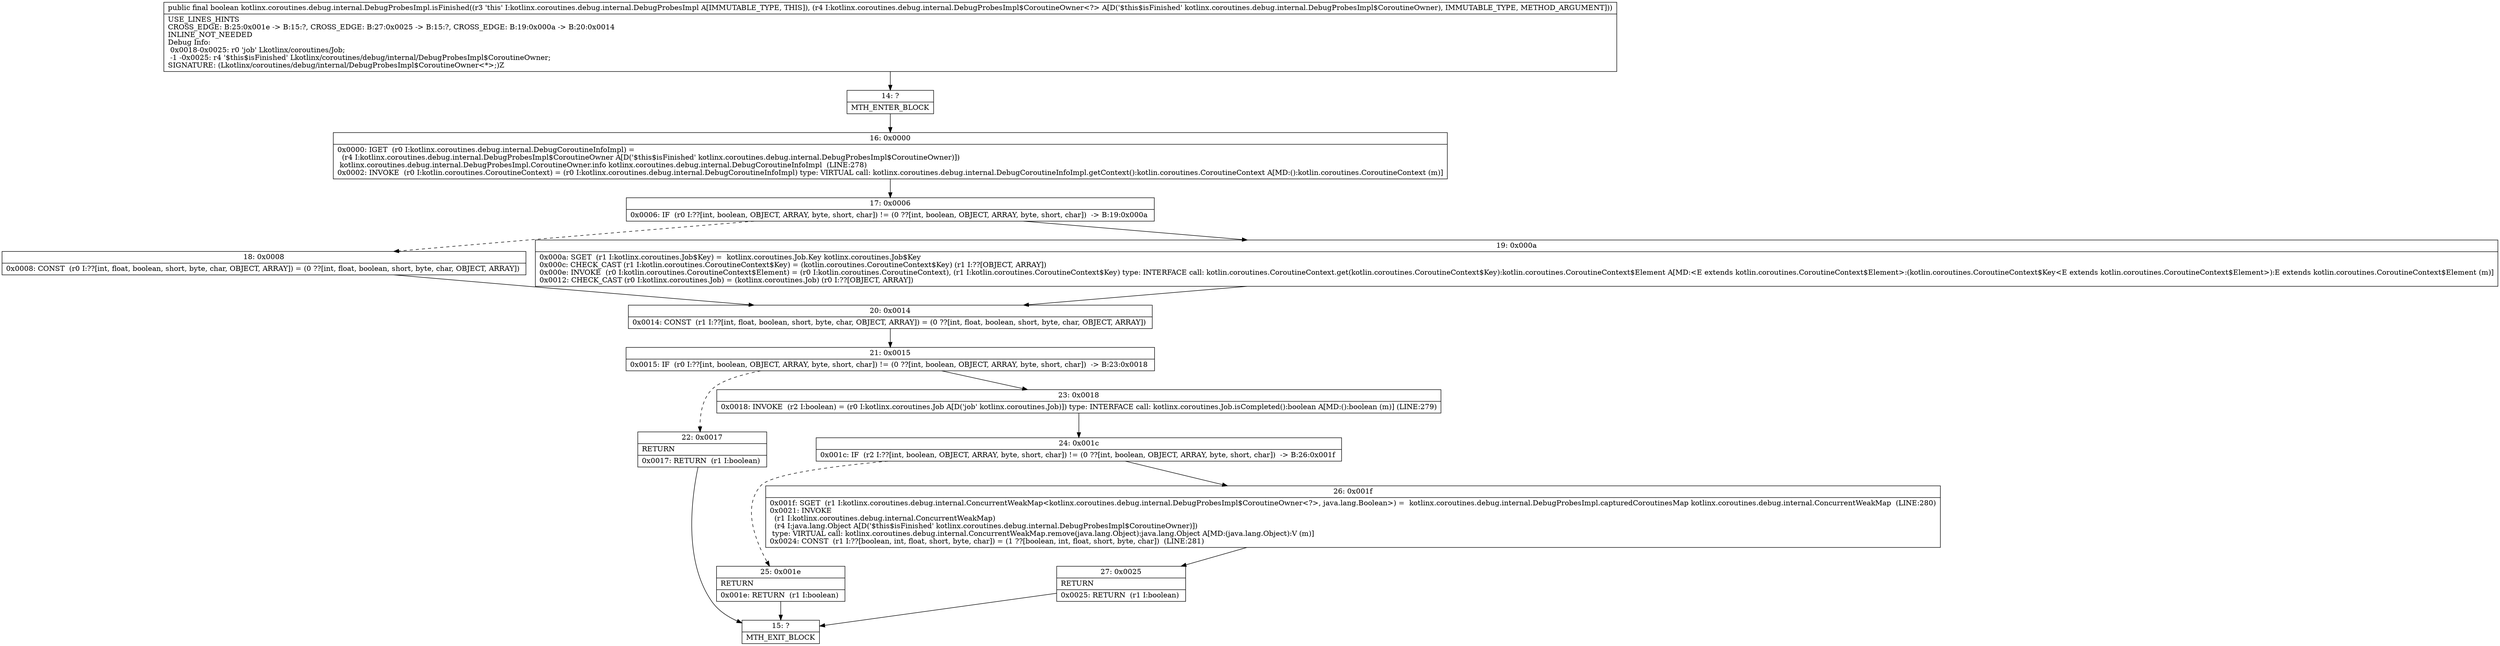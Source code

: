 digraph "CFG forkotlinx.coroutines.debug.internal.DebugProbesImpl.isFinished(Lkotlinx\/coroutines\/debug\/internal\/DebugProbesImpl$CoroutineOwner;)Z" {
Node_14 [shape=record,label="{14\:\ ?|MTH_ENTER_BLOCK\l}"];
Node_16 [shape=record,label="{16\:\ 0x0000|0x0000: IGET  (r0 I:kotlinx.coroutines.debug.internal.DebugCoroutineInfoImpl) = \l  (r4 I:kotlinx.coroutines.debug.internal.DebugProbesImpl$CoroutineOwner A[D('$this$isFinished' kotlinx.coroutines.debug.internal.DebugProbesImpl$CoroutineOwner)])\l kotlinx.coroutines.debug.internal.DebugProbesImpl.CoroutineOwner.info kotlinx.coroutines.debug.internal.DebugCoroutineInfoImpl  (LINE:278)\l0x0002: INVOKE  (r0 I:kotlin.coroutines.CoroutineContext) = (r0 I:kotlinx.coroutines.debug.internal.DebugCoroutineInfoImpl) type: VIRTUAL call: kotlinx.coroutines.debug.internal.DebugCoroutineInfoImpl.getContext():kotlin.coroutines.CoroutineContext A[MD:():kotlin.coroutines.CoroutineContext (m)]\l}"];
Node_17 [shape=record,label="{17\:\ 0x0006|0x0006: IF  (r0 I:??[int, boolean, OBJECT, ARRAY, byte, short, char]) != (0 ??[int, boolean, OBJECT, ARRAY, byte, short, char])  \-\> B:19:0x000a \l}"];
Node_18 [shape=record,label="{18\:\ 0x0008|0x0008: CONST  (r0 I:??[int, float, boolean, short, byte, char, OBJECT, ARRAY]) = (0 ??[int, float, boolean, short, byte, char, OBJECT, ARRAY]) \l}"];
Node_20 [shape=record,label="{20\:\ 0x0014|0x0014: CONST  (r1 I:??[int, float, boolean, short, byte, char, OBJECT, ARRAY]) = (0 ??[int, float, boolean, short, byte, char, OBJECT, ARRAY]) \l}"];
Node_21 [shape=record,label="{21\:\ 0x0015|0x0015: IF  (r0 I:??[int, boolean, OBJECT, ARRAY, byte, short, char]) != (0 ??[int, boolean, OBJECT, ARRAY, byte, short, char])  \-\> B:23:0x0018 \l}"];
Node_22 [shape=record,label="{22\:\ 0x0017|RETURN\l|0x0017: RETURN  (r1 I:boolean) \l}"];
Node_15 [shape=record,label="{15\:\ ?|MTH_EXIT_BLOCK\l}"];
Node_23 [shape=record,label="{23\:\ 0x0018|0x0018: INVOKE  (r2 I:boolean) = (r0 I:kotlinx.coroutines.Job A[D('job' kotlinx.coroutines.Job)]) type: INTERFACE call: kotlinx.coroutines.Job.isCompleted():boolean A[MD:():boolean (m)] (LINE:279)\l}"];
Node_24 [shape=record,label="{24\:\ 0x001c|0x001c: IF  (r2 I:??[int, boolean, OBJECT, ARRAY, byte, short, char]) != (0 ??[int, boolean, OBJECT, ARRAY, byte, short, char])  \-\> B:26:0x001f \l}"];
Node_25 [shape=record,label="{25\:\ 0x001e|RETURN\l|0x001e: RETURN  (r1 I:boolean) \l}"];
Node_26 [shape=record,label="{26\:\ 0x001f|0x001f: SGET  (r1 I:kotlinx.coroutines.debug.internal.ConcurrentWeakMap\<kotlinx.coroutines.debug.internal.DebugProbesImpl$CoroutineOwner\<?\>, java.lang.Boolean\>) =  kotlinx.coroutines.debug.internal.DebugProbesImpl.capturedCoroutinesMap kotlinx.coroutines.debug.internal.ConcurrentWeakMap  (LINE:280)\l0x0021: INVOKE  \l  (r1 I:kotlinx.coroutines.debug.internal.ConcurrentWeakMap)\l  (r4 I:java.lang.Object A[D('$this$isFinished' kotlinx.coroutines.debug.internal.DebugProbesImpl$CoroutineOwner)])\l type: VIRTUAL call: kotlinx.coroutines.debug.internal.ConcurrentWeakMap.remove(java.lang.Object):java.lang.Object A[MD:(java.lang.Object):V (m)]\l0x0024: CONST  (r1 I:??[boolean, int, float, short, byte, char]) = (1 ??[boolean, int, float, short, byte, char])  (LINE:281)\l}"];
Node_27 [shape=record,label="{27\:\ 0x0025|RETURN\l|0x0025: RETURN  (r1 I:boolean) \l}"];
Node_19 [shape=record,label="{19\:\ 0x000a|0x000a: SGET  (r1 I:kotlinx.coroutines.Job$Key) =  kotlinx.coroutines.Job.Key kotlinx.coroutines.Job$Key \l0x000c: CHECK_CAST (r1 I:kotlin.coroutines.CoroutineContext$Key) = (kotlin.coroutines.CoroutineContext$Key) (r1 I:??[OBJECT, ARRAY]) \l0x000e: INVOKE  (r0 I:kotlin.coroutines.CoroutineContext$Element) = (r0 I:kotlin.coroutines.CoroutineContext), (r1 I:kotlin.coroutines.CoroutineContext$Key) type: INTERFACE call: kotlin.coroutines.CoroutineContext.get(kotlin.coroutines.CoroutineContext$Key):kotlin.coroutines.CoroutineContext$Element A[MD:\<E extends kotlin.coroutines.CoroutineContext$Element\>:(kotlin.coroutines.CoroutineContext$Key\<E extends kotlin.coroutines.CoroutineContext$Element\>):E extends kotlin.coroutines.CoroutineContext$Element (m)]\l0x0012: CHECK_CAST (r0 I:kotlinx.coroutines.Job) = (kotlinx.coroutines.Job) (r0 I:??[OBJECT, ARRAY]) \l}"];
MethodNode[shape=record,label="{public final boolean kotlinx.coroutines.debug.internal.DebugProbesImpl.isFinished((r3 'this' I:kotlinx.coroutines.debug.internal.DebugProbesImpl A[IMMUTABLE_TYPE, THIS]), (r4 I:kotlinx.coroutines.debug.internal.DebugProbesImpl$CoroutineOwner\<?\> A[D('$this$isFinished' kotlinx.coroutines.debug.internal.DebugProbesImpl$CoroutineOwner), IMMUTABLE_TYPE, METHOD_ARGUMENT]))  | USE_LINES_HINTS\lCROSS_EDGE: B:25:0x001e \-\> B:15:?, CROSS_EDGE: B:27:0x0025 \-\> B:15:?, CROSS_EDGE: B:19:0x000a \-\> B:20:0x0014\lINLINE_NOT_NEEDED\lDebug Info:\l  0x0018\-0x0025: r0 'job' Lkotlinx\/coroutines\/Job;\l  \-1 \-0x0025: r4 '$this$isFinished' Lkotlinx\/coroutines\/debug\/internal\/DebugProbesImpl$CoroutineOwner;\lSIGNATURE: (Lkotlinx\/coroutines\/debug\/internal\/DebugProbesImpl$CoroutineOwner\<*\>;)Z\l}"];
MethodNode -> Node_14;Node_14 -> Node_16;
Node_16 -> Node_17;
Node_17 -> Node_18[style=dashed];
Node_17 -> Node_19;
Node_18 -> Node_20;
Node_20 -> Node_21;
Node_21 -> Node_22[style=dashed];
Node_21 -> Node_23;
Node_22 -> Node_15;
Node_23 -> Node_24;
Node_24 -> Node_25[style=dashed];
Node_24 -> Node_26;
Node_25 -> Node_15;
Node_26 -> Node_27;
Node_27 -> Node_15;
Node_19 -> Node_20;
}

